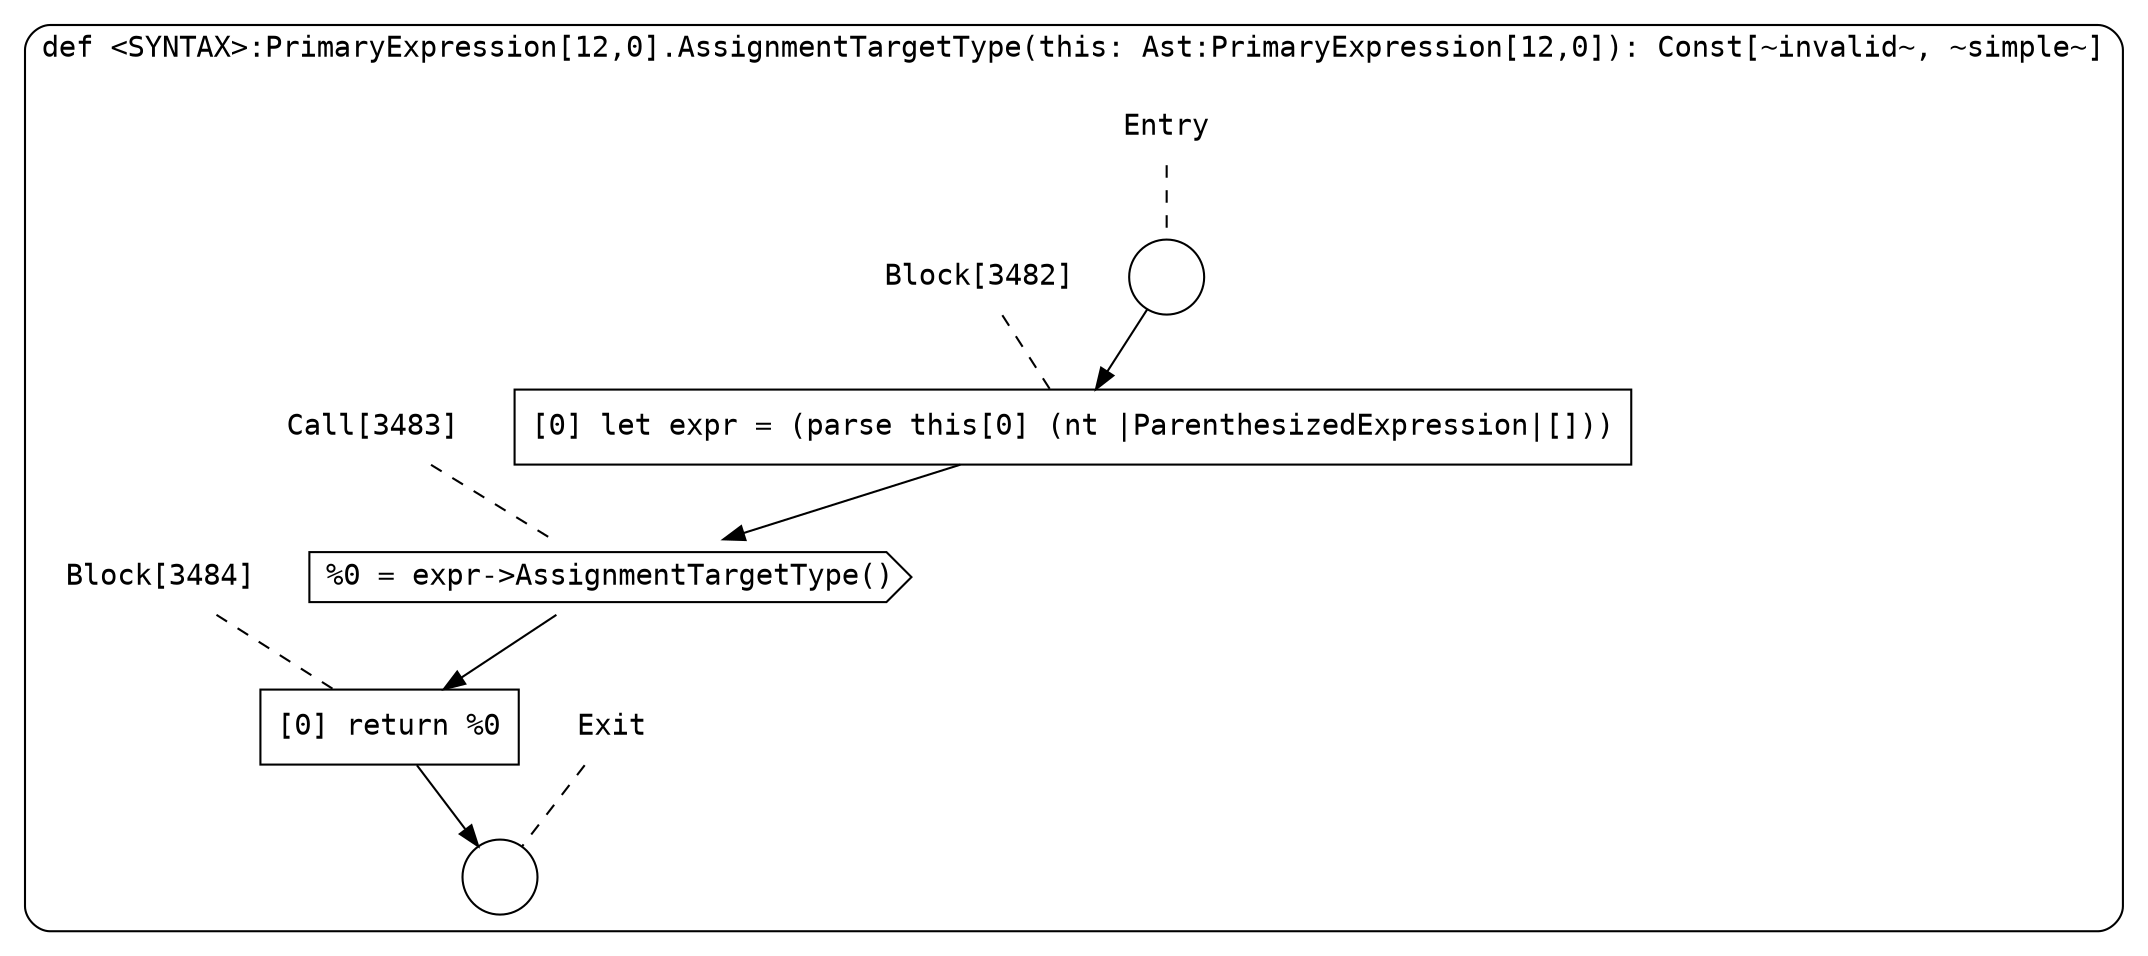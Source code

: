digraph {
  graph [fontname = "Consolas"]
  node [fontname = "Consolas"]
  edge [fontname = "Consolas"]
  subgraph cluster887 {
    label = "def <SYNTAX>:PrimaryExpression[12,0].AssignmentTargetType(this: Ast:PrimaryExpression[12,0]): Const[~invalid~, ~simple~]"
    style = rounded
    cluster887_entry_name [shape=none, label=<<font color="black">Entry</font>>]
    cluster887_entry_name -> cluster887_entry [arrowhead=none, color="black", style=dashed]
    cluster887_entry [shape=circle label=" " color="black" fillcolor="white" style=filled]
    cluster887_entry -> node3482 [color="black"]
    cluster887_exit_name [shape=none, label=<<font color="black">Exit</font>>]
    cluster887_exit_name -> cluster887_exit [arrowhead=none, color="black", style=dashed]
    cluster887_exit [shape=circle label=" " color="black" fillcolor="white" style=filled]
    node3482_name [shape=none, label=<<font color="black">Block[3482]</font>>]
    node3482_name -> node3482 [arrowhead=none, color="black", style=dashed]
    node3482 [shape=box, label=<<font color="black">[0] let expr = (parse this[0] (nt |ParenthesizedExpression|[]))<BR ALIGN="LEFT"/></font>> color="black" fillcolor="white", style=filled]
    node3482 -> node3483 [color="black"]
    node3483_name [shape=none, label=<<font color="black">Call[3483]</font>>]
    node3483_name -> node3483 [arrowhead=none, color="black", style=dashed]
    node3483 [shape=cds, label=<<font color="black">%0 = expr-&gt;AssignmentTargetType()</font>> color="black" fillcolor="white", style=filled]
    node3483 -> node3484 [color="black"]
    node3484_name [shape=none, label=<<font color="black">Block[3484]</font>>]
    node3484_name -> node3484 [arrowhead=none, color="black", style=dashed]
    node3484 [shape=box, label=<<font color="black">[0] return %0<BR ALIGN="LEFT"/></font>> color="black" fillcolor="white", style=filled]
    node3484 -> cluster887_exit [color="black"]
  }
}